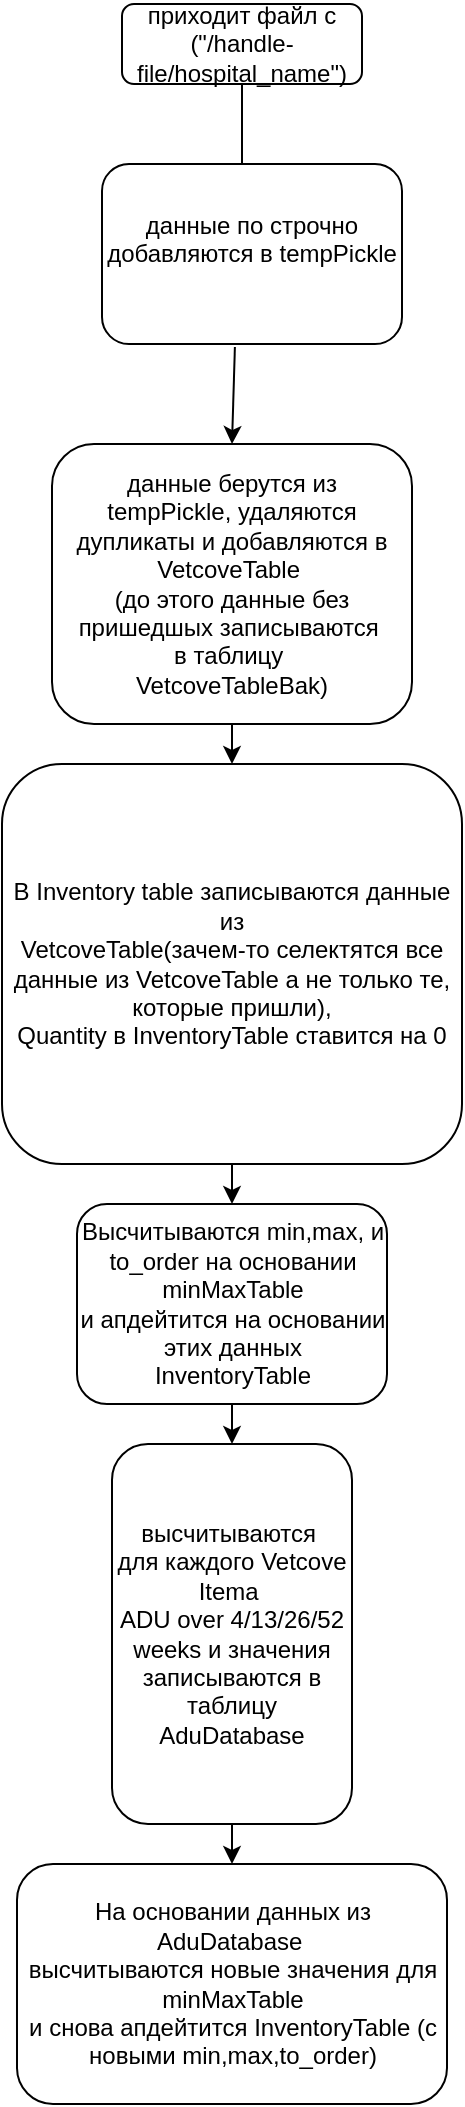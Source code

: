 <mxfile version="14.4.3" type="github">
  <diagram id="C5RBs43oDa-KdzZeNtuy" name="Page-1">
    <mxGraphModel dx="1038" dy="548" grid="1" gridSize="10" guides="1" tooltips="1" connect="1" arrows="1" fold="1" page="1" pageScale="1" pageWidth="827" pageHeight="1169" math="0" shadow="0">
      <root>
        <mxCell id="WIyWlLk6GJQsqaUBKTNV-0" />
        <mxCell id="WIyWlLk6GJQsqaUBKTNV-1" parent="WIyWlLk6GJQsqaUBKTNV-0" />
        <mxCell id="WIyWlLk6GJQsqaUBKTNV-2" value="" style="rounded=0;html=1;jettySize=auto;orthogonalLoop=1;fontSize=11;endArrow=block;endFill=0;endSize=8;strokeWidth=1;shadow=0;labelBackgroundColor=none;edgeStyle=orthogonalEdgeStyle;entryX=0.5;entryY=0;entryDx=0;entryDy=0;" parent="WIyWlLk6GJQsqaUBKTNV-1" source="WIyWlLk6GJQsqaUBKTNV-3" target="SOmnhhc-m3XJByfJ9buX-0" edge="1">
          <mxGeometry relative="1" as="geometry">
            <Array as="points">
              <mxPoint x="220" y="230" />
              <mxPoint x="225" y="230" />
            </Array>
          </mxGeometry>
        </mxCell>
        <mxCell id="WIyWlLk6GJQsqaUBKTNV-3" value="приходит файл с&lt;br&gt;(&quot;/handle-file/hospital_name&quot;)" style="rounded=1;whiteSpace=wrap;html=1;fontSize=12;glass=0;strokeWidth=1;shadow=0;" parent="WIyWlLk6GJQsqaUBKTNV-1" vertex="1">
          <mxGeometry x="160" y="80" width="120" height="40" as="geometry" />
        </mxCell>
        <mxCell id="SOmnhhc-m3XJByfJ9buX-0" value="данные по строчно добавляются в tempPickle&lt;br&gt;&amp;nbsp;&amp;nbsp;" style="rounded=1;whiteSpace=wrap;html=1;" vertex="1" parent="WIyWlLk6GJQsqaUBKTNV-1">
          <mxGeometry x="150" y="160" width="150" height="90" as="geometry" />
        </mxCell>
        <mxCell id="SOmnhhc-m3XJByfJ9buX-1" value="" style="endArrow=classic;html=1;exitX=0.443;exitY=1.017;exitDx=0;exitDy=0;exitPerimeter=0;entryX=0.5;entryY=0;entryDx=0;entryDy=0;" edge="1" parent="WIyWlLk6GJQsqaUBKTNV-1" source="SOmnhhc-m3XJByfJ9buX-0" target="SOmnhhc-m3XJByfJ9buX-4">
          <mxGeometry width="50" height="50" relative="1" as="geometry">
            <mxPoint x="390" y="480" as="sourcePoint" />
            <mxPoint x="210" y="430" as="targetPoint" />
          </mxGeometry>
        </mxCell>
        <mxCell id="SOmnhhc-m3XJByfJ9buX-3" value="&lt;span&gt;В Inventory table записываются данные из&lt;/span&gt;&lt;br&gt;&lt;span&gt;VetcoveTable(зачем-то селектятся все данные из VetcoveTable а не только те, которые пришли),&lt;/span&gt;&lt;br&gt;&lt;span&gt;Quantity в InventoryTable ставится на 0&lt;/span&gt;" style="rounded=1;whiteSpace=wrap;html=1;" vertex="1" parent="WIyWlLk6GJQsqaUBKTNV-1">
          <mxGeometry x="100" y="460" width="230" height="200" as="geometry" />
        </mxCell>
        <mxCell id="SOmnhhc-m3XJByfJ9buX-4" value="&lt;span&gt;данные берутся из&lt;/span&gt;&lt;br&gt;&lt;span&gt;tempPickle, удаляются&lt;/span&gt;&lt;br&gt;&lt;span&gt;дупликаты и добавляются в&lt;/span&gt;&lt;br&gt;&lt;span&gt;VetcoveTable&amp;nbsp;&lt;/span&gt;&lt;br&gt;&lt;span&gt;(до этого данные без пришедшых записываются&amp;nbsp;&lt;/span&gt;&lt;br&gt;&lt;span&gt;в таблицу&amp;nbsp;&lt;/span&gt;&lt;br&gt;&lt;span&gt;VetcoveTableBak)&lt;/span&gt;" style="rounded=1;whiteSpace=wrap;html=1;" vertex="1" parent="WIyWlLk6GJQsqaUBKTNV-1">
          <mxGeometry x="125" y="300" width="180" height="140" as="geometry" />
        </mxCell>
        <mxCell id="SOmnhhc-m3XJByfJ9buX-5" value="" style="endArrow=classic;html=1;exitX=0.5;exitY=1;exitDx=0;exitDy=0;entryX=0.5;entryY=0;entryDx=0;entryDy=0;" edge="1" parent="WIyWlLk6GJQsqaUBKTNV-1" source="SOmnhhc-m3XJByfJ9buX-4" target="SOmnhhc-m3XJByfJ9buX-3">
          <mxGeometry width="50" height="50" relative="1" as="geometry">
            <mxPoint x="390" y="620" as="sourcePoint" />
            <mxPoint x="440" y="570" as="targetPoint" />
          </mxGeometry>
        </mxCell>
        <mxCell id="SOmnhhc-m3XJByfJ9buX-6" value="" style="endArrow=classic;html=1;exitX=0.5;exitY=1;exitDx=0;exitDy=0;" edge="1" parent="WIyWlLk6GJQsqaUBKTNV-1" source="SOmnhhc-m3XJByfJ9buX-3" target="SOmnhhc-m3XJByfJ9buX-7">
          <mxGeometry width="50" height="50" relative="1" as="geometry">
            <mxPoint x="400" y="960" as="sourcePoint" />
            <mxPoint x="240" y="1090" as="targetPoint" />
            <Array as="points" />
          </mxGeometry>
        </mxCell>
        <mxCell id="SOmnhhc-m3XJByfJ9buX-7" value="Высчитываются min,max, и to_order на основании minMaxTable&lt;br&gt;и апдейтится на основании этих данных&lt;br&gt;InventoryTable" style="rounded=1;whiteSpace=wrap;html=1;" vertex="1" parent="WIyWlLk6GJQsqaUBKTNV-1">
          <mxGeometry x="137.5" y="680" width="155" height="100" as="geometry" />
        </mxCell>
        <mxCell id="SOmnhhc-m3XJByfJ9buX-8" value="" style="endArrow=classic;html=1;exitX=0.5;exitY=1;exitDx=0;exitDy=0;" edge="1" parent="WIyWlLk6GJQsqaUBKTNV-1" source="SOmnhhc-m3XJByfJ9buX-7" target="SOmnhhc-m3XJByfJ9buX-9">
          <mxGeometry width="50" height="50" relative="1" as="geometry">
            <mxPoint x="390" y="1200" as="sourcePoint" />
            <mxPoint x="240" y="1210" as="targetPoint" />
          </mxGeometry>
        </mxCell>
        <mxCell id="SOmnhhc-m3XJByfJ9buX-9" value="высчитываются&amp;nbsp;&lt;br&gt;для каждого Vetcove Itema&amp;nbsp;&lt;br&gt;ADU over 4/13/26/52&lt;br&gt;weeks и значения записываются в таблицу AduDatabase" style="rounded=1;whiteSpace=wrap;html=1;" vertex="1" parent="WIyWlLk6GJQsqaUBKTNV-1">
          <mxGeometry x="155" y="800" width="120" height="190" as="geometry" />
        </mxCell>
        <mxCell id="SOmnhhc-m3XJByfJ9buX-10" value="" style="endArrow=classic;html=1;exitX=0.5;exitY=1;exitDx=0;exitDy=0;" edge="1" parent="WIyWlLk6GJQsqaUBKTNV-1" source="SOmnhhc-m3XJByfJ9buX-9" target="SOmnhhc-m3XJByfJ9buX-11">
          <mxGeometry width="50" height="50" relative="1" as="geometry">
            <mxPoint x="390" y="1080" as="sourcePoint" />
            <mxPoint x="215" y="1040" as="targetPoint" />
          </mxGeometry>
        </mxCell>
        <mxCell id="SOmnhhc-m3XJByfJ9buX-11" value="На основании данных из AduDatabase&amp;nbsp;&lt;br&gt;высчитываются новые значения для minMaxTable&lt;br&gt;и снова апдейтится InventoryTable (с новыми min,max,to_order)" style="rounded=1;whiteSpace=wrap;html=1;" vertex="1" parent="WIyWlLk6GJQsqaUBKTNV-1">
          <mxGeometry x="107.5" y="1010" width="215" height="120" as="geometry" />
        </mxCell>
      </root>
    </mxGraphModel>
  </diagram>
</mxfile>
